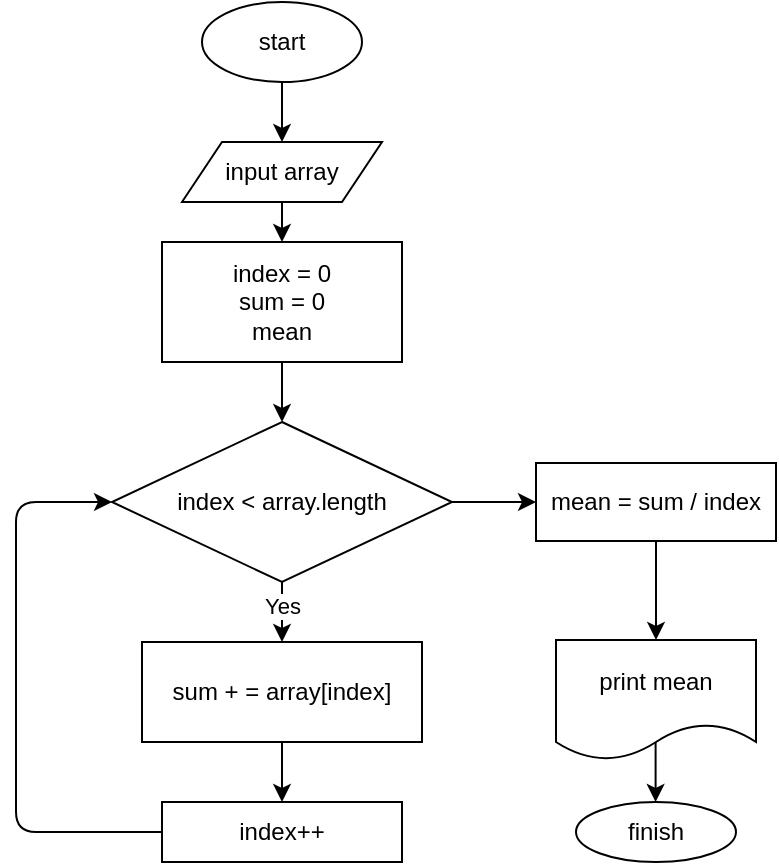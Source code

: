 <mxfile>
    <diagram id="Z8sDZhmmWTHAKssIfuWv" name="Page-1">
        <mxGraphModel dx="1141" dy="813" grid="1" gridSize="10" guides="1" tooltips="1" connect="1" arrows="1" fold="1" page="1" pageScale="1" pageWidth="827" pageHeight="1169" math="0" shadow="0">
            <root>
                <mxCell id="0"/>
                <mxCell id="1" parent="0"/>
                <mxCell id="38" style="edgeStyle=none;html=1;exitX=0.5;exitY=1;exitDx=0;exitDy=0;entryX=0.5;entryY=0;entryDx=0;entryDy=0;" parent="1" source="21" target="32" edge="1">
                    <mxGeometry relative="1" as="geometry"/>
                </mxCell>
                <mxCell id="21" value="start" style="ellipse;whiteSpace=wrap;html=1;" parent="1" vertex="1">
                    <mxGeometry x="373" y="20" width="80" height="40" as="geometry"/>
                </mxCell>
                <mxCell id="39" style="edgeStyle=none;html=1;exitX=0.5;exitY=1;exitDx=0;exitDy=0;entryX=0.5;entryY=0;entryDx=0;entryDy=0;" parent="1" source="32" target="33" edge="1">
                    <mxGeometry relative="1" as="geometry"/>
                </mxCell>
                <mxCell id="32" value="input array" style="shape=parallelogram;perimeter=parallelogramPerimeter;whiteSpace=wrap;html=1;fixedSize=1;" parent="1" vertex="1">
                    <mxGeometry x="363" y="90" width="100" height="30" as="geometry"/>
                </mxCell>
                <mxCell id="40" style="edgeStyle=none;html=1;exitX=0.5;exitY=1;exitDx=0;exitDy=0;entryX=0.5;entryY=0;entryDx=0;entryDy=0;" parent="1" source="33" target="34" edge="1">
                    <mxGeometry relative="1" as="geometry"/>
                </mxCell>
                <mxCell id="33" value="index = 0&lt;br&gt;sum = 0&lt;br&gt;mean" style="rounded=0;whiteSpace=wrap;html=1;" parent="1" vertex="1">
                    <mxGeometry x="353" y="140" width="120" height="60" as="geometry"/>
                </mxCell>
                <mxCell id="41" style="edgeStyle=none;html=1;exitX=0.5;exitY=1;exitDx=0;exitDy=0;entryX=0.5;entryY=0;entryDx=0;entryDy=0;" parent="1" source="34" target="43" edge="1">
                    <mxGeometry relative="1" as="geometry">
                        <mxPoint x="413" y="350" as="targetPoint"/>
                    </mxGeometry>
                </mxCell>
                <mxCell id="42" value="Yes" style="edgeLabel;html=1;align=center;verticalAlign=middle;resizable=0;points=[];" parent="41" vertex="1" connectable="0">
                    <mxGeometry x="-0.23" relative="1" as="geometry">
                        <mxPoint as="offset"/>
                    </mxGeometry>
                </mxCell>
                <mxCell id="57" style="edgeStyle=none;html=1;exitX=1;exitY=0.5;exitDx=0;exitDy=0;entryX=0;entryY=0.5;entryDx=0;entryDy=0;" edge="1" parent="1" source="34" target="56">
                    <mxGeometry relative="1" as="geometry"/>
                </mxCell>
                <mxCell id="34" value="index &amp;lt; array.length" style="rhombus;whiteSpace=wrap;html=1;" parent="1" vertex="1">
                    <mxGeometry x="328" y="230" width="170" height="80" as="geometry"/>
                </mxCell>
                <mxCell id="46" style="edgeStyle=none;html=1;exitX=0.5;exitY=1;exitDx=0;exitDy=0;entryX=0.5;entryY=0;entryDx=0;entryDy=0;" parent="1" source="43" target="45" edge="1">
                    <mxGeometry relative="1" as="geometry"/>
                </mxCell>
                <mxCell id="43" value="sum + = array[index]" style="rounded=0;whiteSpace=wrap;html=1;" parent="1" vertex="1">
                    <mxGeometry x="343" y="340" width="140" height="50" as="geometry"/>
                </mxCell>
                <mxCell id="47" style="edgeStyle=none;html=1;exitX=0;exitY=0.5;exitDx=0;exitDy=0;entryX=0;entryY=0.5;entryDx=0;entryDy=0;" parent="1" source="45" target="34" edge="1">
                    <mxGeometry relative="1" as="geometry">
                        <mxPoint x="340" y="270" as="targetPoint"/>
                        <Array as="points">
                            <mxPoint x="280" y="435"/>
                            <mxPoint x="280" y="270"/>
                        </Array>
                    </mxGeometry>
                </mxCell>
                <mxCell id="45" value="index++" style="rounded=0;whiteSpace=wrap;html=1;" parent="1" vertex="1">
                    <mxGeometry x="353" y="420" width="120" height="30" as="geometry"/>
                </mxCell>
                <mxCell id="52" value="print mean" style="shape=document;whiteSpace=wrap;html=1;boundedLbl=1;" parent="1" vertex="1">
                    <mxGeometry x="550" y="339" width="100" height="60" as="geometry"/>
                </mxCell>
                <mxCell id="53" value="finish" style="ellipse;whiteSpace=wrap;html=1;" parent="1" vertex="1">
                    <mxGeometry x="560" y="420" width="80" height="30" as="geometry"/>
                </mxCell>
                <mxCell id="55" style="edgeStyle=none;html=1;exitX=0.5;exitY=1;exitDx=0;exitDy=0;entryX=0.5;entryY=0;entryDx=0;entryDy=0;" parent="1" edge="1">
                    <mxGeometry relative="1" as="geometry">
                        <mxPoint x="599.8" y="390" as="sourcePoint"/>
                        <mxPoint x="599.8" y="420" as="targetPoint"/>
                    </mxGeometry>
                </mxCell>
                <mxCell id="58" style="edgeStyle=none;html=1;exitX=0.5;exitY=1;exitDx=0;exitDy=0;entryX=0.5;entryY=0;entryDx=0;entryDy=0;" edge="1" parent="1" source="56" target="52">
                    <mxGeometry relative="1" as="geometry"/>
                </mxCell>
                <mxCell id="56" value="mean = sum / index" style="rounded=0;whiteSpace=wrap;html=1;" vertex="1" parent="1">
                    <mxGeometry x="540" y="250.5" width="120" height="39" as="geometry"/>
                </mxCell>
            </root>
        </mxGraphModel>
    </diagram>
</mxfile>